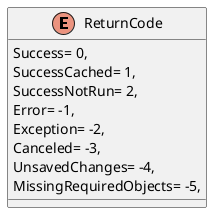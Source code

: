 @startuml
enum ReturnCode {
    Success= 0,
    SuccessCached= 1,
    SuccessNotRun= 2,
    Error= -1,
    Exception= -2,
    Canceled= -3,
    UnsavedChanges= -4,
    MissingRequiredObjects= -5,
}
@enduml
